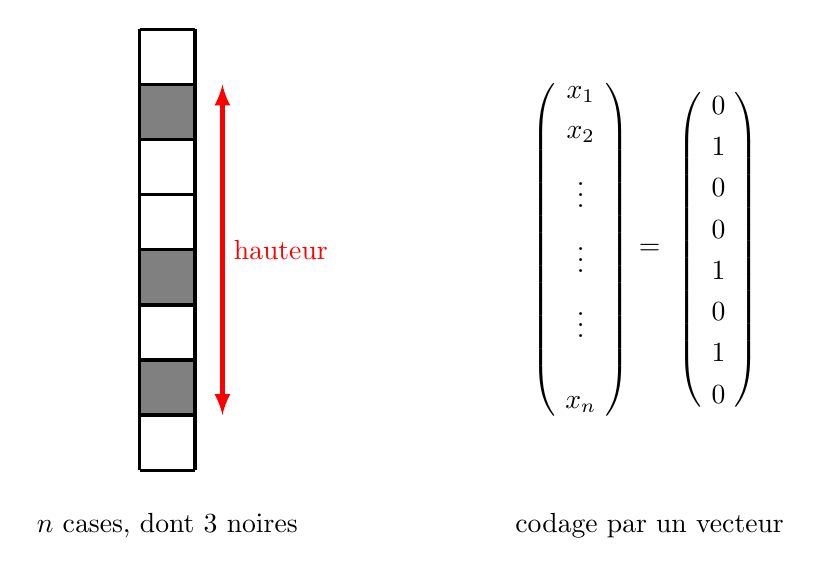 \begin{tikzpicture}[scale=0.7]
\usetikzlibrary{matrix}
\def\N{8}

\begin{scope}

\foreach \i  in {1,3,6} {
  \fill[black!50] (0,\i) rectangle ++(1,1);
}

\draw[very thick] (0,0) grid (1,\N);

\draw[<->,>=latex,red,ultra thick] (1.5,1) -- ++(0,6) node[midway,right] {hauteur};

\node at (0.5,-1) {$n$ cases, dont $3$ noires};
\end{scope}

\begin{scope}[xshift = 8cm]
\matrix (A) at (0,4) [inner sep=1pt,matrix of math nodes,left delimiter=(,right delimiter={)},row sep=1.5ex,column sep=2ex] {
x_1\\x_2\\ \vdots \\ \vdots \\ \vdots \\ \\ \\x_n\\
};

\node at (1.25,4){$=$};

\matrix (B) at (2.5,4) [inner sep=1pt,matrix of math nodes,left delimiter=(,right delimiter={)},row sep=1.5ex,column sep=2ex] {
0\\1\\0\\0\\1\\0\\1\\0\\
};

%\matrix (A) [matrix of math nodes] {0\\1\\0\\0\\1\\0\\1\\0};

\node at (1.25,-1) {codage par un vecteur};

\end{scope}
\end{tikzpicture}